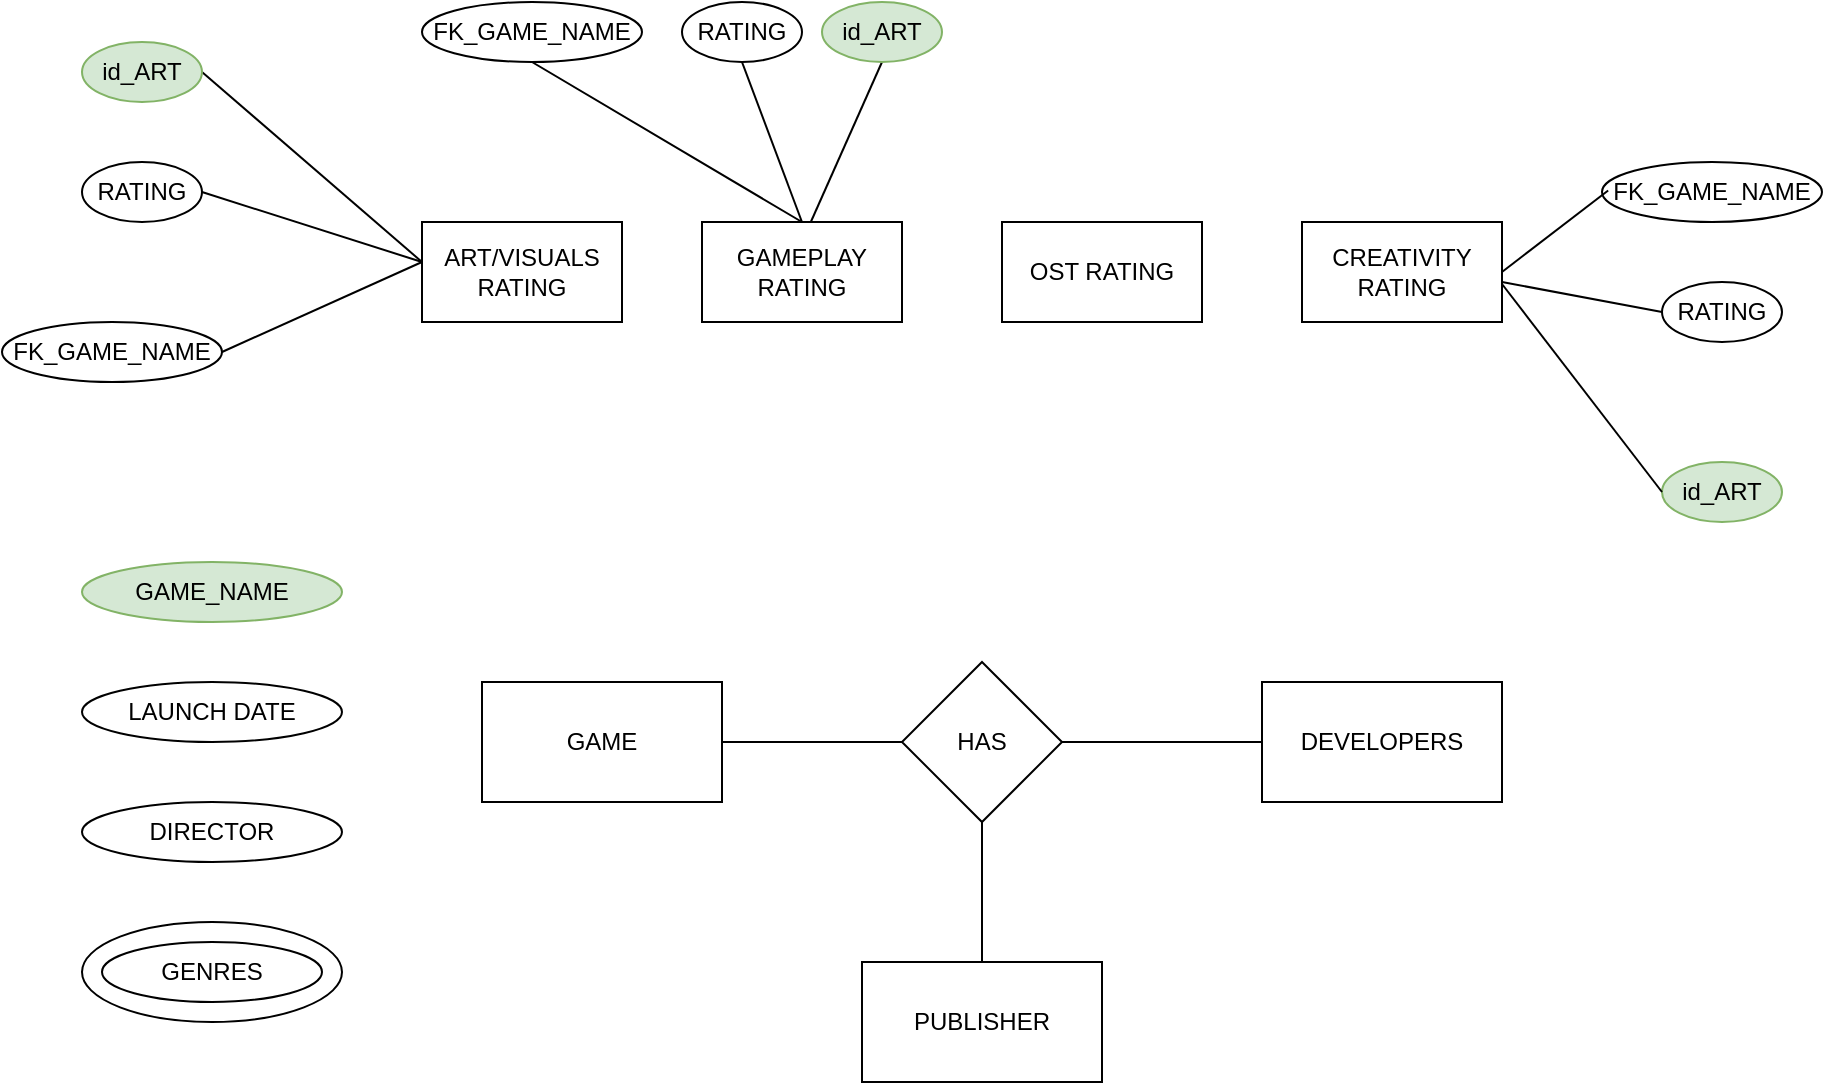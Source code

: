 <mxfile version="27.2.0">
  <diagram name="Página-1" id="6a5DYLOzgH-8xALXWZHd">
    <mxGraphModel dx="1178" dy="635" grid="1" gridSize="10" guides="1" tooltips="1" connect="1" arrows="1" fold="1" page="1" pageScale="1" pageWidth="2339" pageHeight="3300" math="0" shadow="0">
      <root>
        <mxCell id="0" />
        <mxCell id="1" parent="0" />
        <mxCell id="EieKeSjeqdE_A_YmpYcG-1" value="GAME" style="rounded=0;whiteSpace=wrap;html=1;" vertex="1" parent="1">
          <mxGeometry x="730" y="780" width="120" height="60" as="geometry" />
        </mxCell>
        <mxCell id="EieKeSjeqdE_A_YmpYcG-2" value="HAS" style="rhombus;whiteSpace=wrap;html=1;" vertex="1" parent="1">
          <mxGeometry x="940" y="770" width="80" height="80" as="geometry" />
        </mxCell>
        <mxCell id="EieKeSjeqdE_A_YmpYcG-3" value="PUBLISHER" style="rounded=0;whiteSpace=wrap;html=1;" vertex="1" parent="1">
          <mxGeometry x="920" y="920" width="120" height="60" as="geometry" />
        </mxCell>
        <mxCell id="EieKeSjeqdE_A_YmpYcG-4" value="DEVELOPERS" style="rounded=0;whiteSpace=wrap;html=1;" vertex="1" parent="1">
          <mxGeometry x="1120" y="780" width="120" height="60" as="geometry" />
        </mxCell>
        <mxCell id="EieKeSjeqdE_A_YmpYcG-6" value="" style="endArrow=none;html=1;rounded=0;entryX=0;entryY=0.5;entryDx=0;entryDy=0;exitX=1;exitY=0.5;exitDx=0;exitDy=0;" edge="1" parent="1" source="EieKeSjeqdE_A_YmpYcG-1" target="EieKeSjeqdE_A_YmpYcG-2">
          <mxGeometry width="50" height="50" relative="1" as="geometry">
            <mxPoint x="870" y="810" as="sourcePoint" />
            <mxPoint x="920" y="760" as="targetPoint" />
          </mxGeometry>
        </mxCell>
        <mxCell id="EieKeSjeqdE_A_YmpYcG-7" value="" style="endArrow=none;html=1;rounded=0;entryX=0;entryY=0.5;entryDx=0;entryDy=0;exitX=1;exitY=0.5;exitDx=0;exitDy=0;" edge="1" parent="1" source="EieKeSjeqdE_A_YmpYcG-2" target="EieKeSjeqdE_A_YmpYcG-4">
          <mxGeometry width="50" height="50" relative="1" as="geometry">
            <mxPoint x="1030" y="809.5" as="sourcePoint" />
            <mxPoint x="1100" y="809.5" as="targetPoint" />
          </mxGeometry>
        </mxCell>
        <mxCell id="EieKeSjeqdE_A_YmpYcG-8" value="" style="endArrow=none;html=1;rounded=0;exitX=0.5;exitY=0;exitDx=0;exitDy=0;" edge="1" parent="1" source="EieKeSjeqdE_A_YmpYcG-3">
          <mxGeometry width="50" height="50" relative="1" as="geometry">
            <mxPoint x="930" y="900" as="sourcePoint" />
            <mxPoint x="980" y="850" as="targetPoint" />
          </mxGeometry>
        </mxCell>
        <mxCell id="EieKeSjeqdE_A_YmpYcG-9" value="GAME_NAME" style="ellipse;whiteSpace=wrap;html=1;fillColor=#d5e8d4;strokeColor=#82b366;" vertex="1" parent="1">
          <mxGeometry x="530" y="720" width="130" height="30" as="geometry" />
        </mxCell>
        <mxCell id="EieKeSjeqdE_A_YmpYcG-10" value="LAUNCH DATE" style="ellipse;whiteSpace=wrap;html=1;" vertex="1" parent="1">
          <mxGeometry x="530" y="780" width="130" height="30" as="geometry" />
        </mxCell>
        <mxCell id="EieKeSjeqdE_A_YmpYcG-12" value="DIRECTOR" style="ellipse;whiteSpace=wrap;html=1;" vertex="1" parent="1">
          <mxGeometry x="530" y="840" width="130" height="30" as="geometry" />
        </mxCell>
        <mxCell id="EieKeSjeqdE_A_YmpYcG-15" value="GENRES" style="ellipse;whiteSpace=wrap;html=1;" vertex="1" parent="1">
          <mxGeometry x="530" y="900" width="130" height="50" as="geometry" />
        </mxCell>
        <mxCell id="EieKeSjeqdE_A_YmpYcG-16" value="ART/VISUALS RATING" style="rounded=0;whiteSpace=wrap;html=1;" vertex="1" parent="1">
          <mxGeometry x="700" y="550" width="100" height="50" as="geometry" />
        </mxCell>
        <mxCell id="EieKeSjeqdE_A_YmpYcG-17" value="GAMEPLAY RATING" style="rounded=0;whiteSpace=wrap;html=1;" vertex="1" parent="1">
          <mxGeometry x="840" y="550" width="100" height="50" as="geometry" />
        </mxCell>
        <mxCell id="EieKeSjeqdE_A_YmpYcG-18" value="OST RATING" style="rounded=0;whiteSpace=wrap;html=1;" vertex="1" parent="1">
          <mxGeometry x="990" y="550" width="100" height="50" as="geometry" />
        </mxCell>
        <mxCell id="EieKeSjeqdE_A_YmpYcG-19" value="CREATIVITY RATING" style="rounded=0;whiteSpace=wrap;html=1;" vertex="1" parent="1">
          <mxGeometry x="1140" y="550" width="100" height="50" as="geometry" />
        </mxCell>
        <mxCell id="EieKeSjeqdE_A_YmpYcG-20" value="GENRES" style="ellipse;whiteSpace=wrap;html=1;" vertex="1" parent="1">
          <mxGeometry x="540" y="910" width="110" height="30" as="geometry" />
        </mxCell>
        <mxCell id="EieKeSjeqdE_A_YmpYcG-28" value="" style="endArrow=none;html=1;rounded=0;entryX=0.5;entryY=1;entryDx=0;entryDy=0;" edge="1" parent="1" target="EieKeSjeqdE_A_YmpYcG-32">
          <mxGeometry width="50" height="50" relative="1" as="geometry">
            <mxPoint x="890" y="550" as="sourcePoint" />
            <mxPoint x="865" y="470" as="targetPoint" />
          </mxGeometry>
        </mxCell>
        <mxCell id="EieKeSjeqdE_A_YmpYcG-29" value="" style="endArrow=none;html=1;rounded=0;exitX=1;exitY=0.5;exitDx=0;exitDy=0;" edge="1" parent="1" source="EieKeSjeqdE_A_YmpYcG-33">
          <mxGeometry width="50" height="50" relative="1" as="geometry">
            <mxPoint x="590" y="555" as="sourcePoint" />
            <mxPoint x="700" y="570" as="targetPoint" />
          </mxGeometry>
        </mxCell>
        <mxCell id="EieKeSjeqdE_A_YmpYcG-30" value="RATING" style="ellipse;whiteSpace=wrap;html=1;" vertex="1" parent="1">
          <mxGeometry x="530" y="520" width="60" height="30" as="geometry" />
        </mxCell>
        <mxCell id="EieKeSjeqdE_A_YmpYcG-32" value="FK_GAME_NAME" style="ellipse;whiteSpace=wrap;html=1;" vertex="1" parent="1">
          <mxGeometry x="700" y="440" width="110" height="30" as="geometry" />
        </mxCell>
        <mxCell id="EieKeSjeqdE_A_YmpYcG-33" value="FK_GAME_NAME" style="ellipse;whiteSpace=wrap;html=1;fillColor=#FFFFFF;" vertex="1" parent="1">
          <mxGeometry x="490" y="600" width="110" height="30" as="geometry" />
        </mxCell>
        <mxCell id="EieKeSjeqdE_A_YmpYcG-34" value="" style="endArrow=none;html=1;rounded=0;exitX=1;exitY=0.5;exitDx=0;exitDy=0;" edge="1" parent="1" source="EieKeSjeqdE_A_YmpYcG-30">
          <mxGeometry width="50" height="50" relative="1" as="geometry">
            <mxPoint x="600" y="615" as="sourcePoint" />
            <mxPoint x="700" y="570" as="targetPoint" />
          </mxGeometry>
        </mxCell>
        <mxCell id="EieKeSjeqdE_A_YmpYcG-36" value="" style="endArrow=none;html=1;rounded=0;entryX=0.5;entryY=1;entryDx=0;entryDy=0;" edge="1" parent="1" target="EieKeSjeqdE_A_YmpYcG-42">
          <mxGeometry width="50" height="50" relative="1" as="geometry">
            <mxPoint x="890" y="550" as="sourcePoint" />
            <mxPoint x="895" y="470" as="targetPoint" />
          </mxGeometry>
        </mxCell>
        <mxCell id="EieKeSjeqdE_A_YmpYcG-38" value="" style="endArrow=none;html=1;rounded=0;exitX=1;exitY=0.5;exitDx=0;exitDy=0;" edge="1" parent="1">
          <mxGeometry width="50" height="50" relative="1" as="geometry">
            <mxPoint x="590" y="475" as="sourcePoint" />
            <mxPoint x="700" y="570" as="targetPoint" />
          </mxGeometry>
        </mxCell>
        <mxCell id="EieKeSjeqdE_A_YmpYcG-39" value="" style="endArrow=none;html=1;rounded=0;entryX=0.5;entryY=1;entryDx=0;entryDy=0;" edge="1" parent="1" target="EieKeSjeqdE_A_YmpYcG-43">
          <mxGeometry width="50" height="50" relative="1" as="geometry">
            <mxPoint x="894.41" y="550" as="sourcePoint" />
            <mxPoint x="980" y="470" as="targetPoint" />
          </mxGeometry>
        </mxCell>
        <mxCell id="EieKeSjeqdE_A_YmpYcG-40" value="id_ART" style="ellipse;whiteSpace=wrap;html=1;fillColor=#d5e8d4;strokeColor=#82b366;" vertex="1" parent="1">
          <mxGeometry x="530" y="460" width="60" height="30" as="geometry" />
        </mxCell>
        <mxCell id="EieKeSjeqdE_A_YmpYcG-42" value="RATING" style="ellipse;whiteSpace=wrap;html=1;" vertex="1" parent="1">
          <mxGeometry x="830" y="440" width="60" height="30" as="geometry" />
        </mxCell>
        <mxCell id="EieKeSjeqdE_A_YmpYcG-43" value="id_ART" style="ellipse;whiteSpace=wrap;html=1;fillColor=#d5e8d4;strokeColor=#82b366;" vertex="1" parent="1">
          <mxGeometry x="900" y="440" width="60" height="30" as="geometry" />
        </mxCell>
        <mxCell id="EieKeSjeqdE_A_YmpYcG-45" value="FK_GAME_NAME" style="ellipse;whiteSpace=wrap;html=1;fillColor=#FFFFFF;" vertex="1" parent="1">
          <mxGeometry x="1290" y="520" width="110" height="30" as="geometry" />
        </mxCell>
        <mxCell id="EieKeSjeqdE_A_YmpYcG-47" value="id_ART" style="ellipse;whiteSpace=wrap;html=1;fillColor=#d5e8d4;strokeColor=#82b366;" vertex="1" parent="1">
          <mxGeometry x="1320" y="670" width="60" height="30" as="geometry" />
        </mxCell>
        <mxCell id="EieKeSjeqdE_A_YmpYcG-48" value="" style="endArrow=none;html=1;rounded=0;entryX=0.028;entryY=0.475;entryDx=0;entryDy=0;entryPerimeter=0;" edge="1" parent="1" target="EieKeSjeqdE_A_YmpYcG-45">
          <mxGeometry width="50" height="50" relative="1" as="geometry">
            <mxPoint x="1240" y="575" as="sourcePoint" />
            <mxPoint x="1290" y="530" as="targetPoint" />
          </mxGeometry>
        </mxCell>
        <mxCell id="EieKeSjeqdE_A_YmpYcG-49" value="" style="endArrow=none;html=1;rounded=0;entryX=0;entryY=0.5;entryDx=0;entryDy=0;" edge="1" parent="1" target="EieKeSjeqdE_A_YmpYcG-47">
          <mxGeometry width="50" height="50" relative="1" as="geometry">
            <mxPoint x="1240" y="581" as="sourcePoint" />
            <mxPoint x="1293" y="540" as="targetPoint" />
          </mxGeometry>
        </mxCell>
        <mxCell id="EieKeSjeqdE_A_YmpYcG-51" value="RATING" style="ellipse;whiteSpace=wrap;html=1;" vertex="1" parent="1">
          <mxGeometry x="1320" y="580" width="60" height="30" as="geometry" />
        </mxCell>
        <mxCell id="EieKeSjeqdE_A_YmpYcG-52" value="" style="endArrow=none;html=1;rounded=0;entryX=0;entryY=0.5;entryDx=0;entryDy=0;" edge="1" parent="1" target="EieKeSjeqdE_A_YmpYcG-51">
          <mxGeometry width="50" height="50" relative="1" as="geometry">
            <mxPoint x="1240" y="580" as="sourcePoint" />
            <mxPoint x="1293" y="539" as="targetPoint" />
          </mxGeometry>
        </mxCell>
      </root>
    </mxGraphModel>
  </diagram>
</mxfile>

